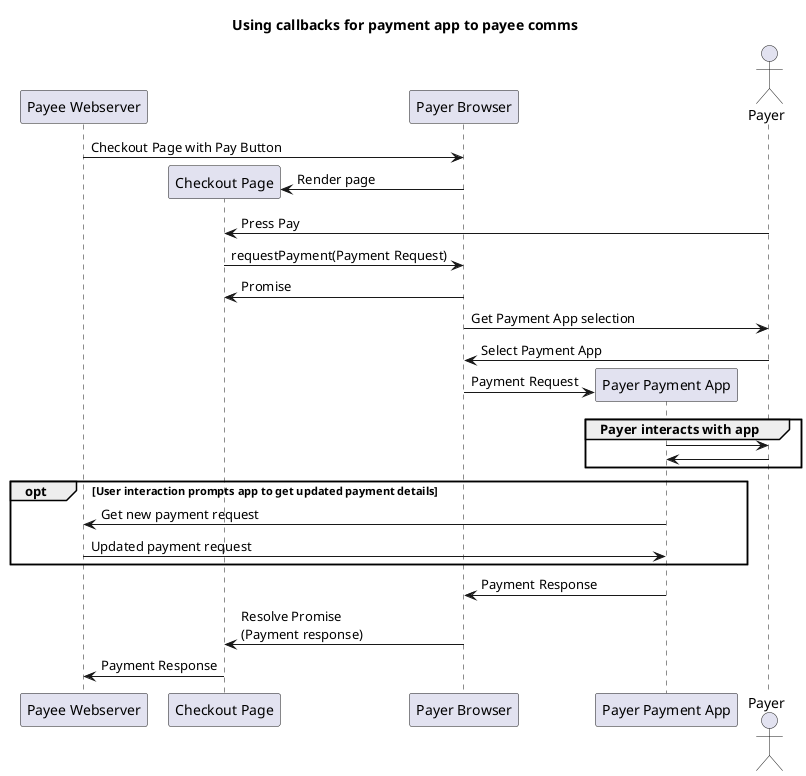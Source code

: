 @startuml

Participant "Payee Webserver" as Webserver
Participant "Checkout Page" as Webpage
Participant "Payer Browser" as Browser
Participant "Payer Payment App" as App
Actor "Payer" as Payer

title Using callbacks for payment app to payee comms

Webserver->Browser: Checkout Page with Pay Button

create Webpage
Browser->Webpage : Render page


Payer->Webpage: Press Pay

Webpage->Browser: requestPayment(Payment Request)
Browser->Webpage: Promise

Browser->Payer: Get Payment App selection
Payer->Browser: Select Payment App

create App
Browser->App: Payment Request

group Payer interacts with app
    App->Payer
    Payer->App
end

opt User interaction prompts app to get updated payment details
    App->Webserver: Get new payment request
    Webserver->App: Updated payment request
end

App->Browser: Payment Response
Browser->Webpage: Resolve Promise\n(Payment response)
Webpage->Webserver: Payment Response

@enduml
